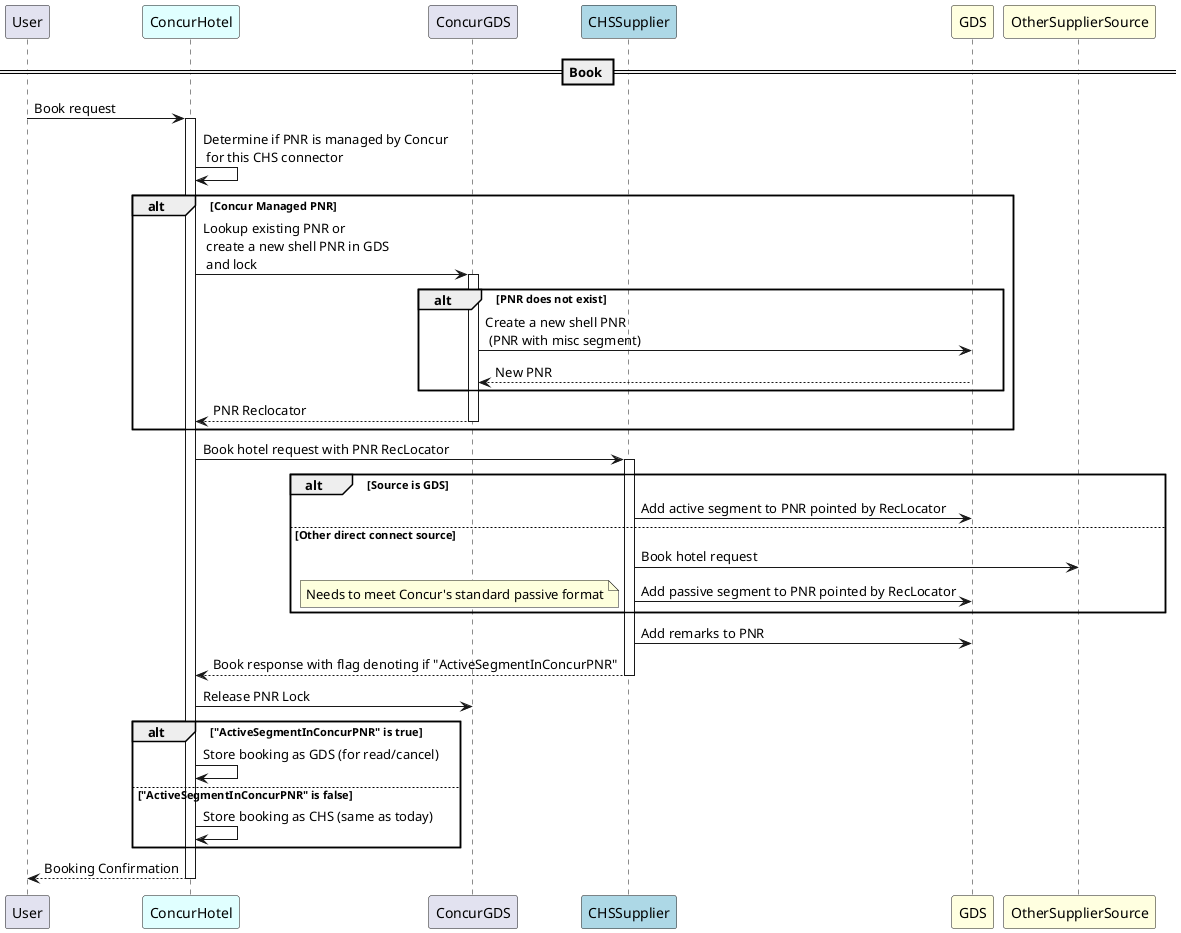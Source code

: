 @startuml hotel-book

participant "User" as user

participant ConcurHotel as cHotel #Lightcyan
participant ConcurGDS as cGDS
participant "CHSSupplier" as supply #LightBlue
participant "GDS" as gds #LightYellow
participant "OtherSupplierSource" as other #LightYellow


== Book ==
user -> cHotel++: Book request
cHotel -> cHotel:  Determine if PNR is managed by Concur \n for this CHS connector
alt Concur Managed PNR
    cHotel -> cGDS++: Lookup existing PNR or \n create a new shell PNR in GDS \n and lock
    alt PNR does not exist
        cGDS -> gds: Create a new shell PNR \n (PNR with misc segment)
        gds --> cGDS--: New PNR
    end
    cGDS --> cHotel--: PNR Reclocator
end
cHotel -> supply++: Book hotel request with PNR RecLocator
alt Source is GDS
    supply -> gds: Add active segment to PNR pointed by RecLocator
else Other direct connect source
    supply -> other: Book hotel request
    supply -> gds: Add passive segment to PNR pointed by RecLocator
    note left: Needs to meet Concur's standard passive format
end
supply -> gds: Add remarks to PNR
supply --> cHotel--: Book response with flag denoting if "ActiveSegmentInConcurPNR"
cHotel -> cGDS: Release PNR Lock
alt "ActiveSegmentInConcurPNR" is true
    cHotel -> cHotel: Store booking as GDS (for read/cancel)
else "ActiveSegmentInConcurPNR" is false
    cHotel -> cHotel: Store booking as CHS (same as today)
end
cHotel --> user--: Booking Confirmation

@enduml
